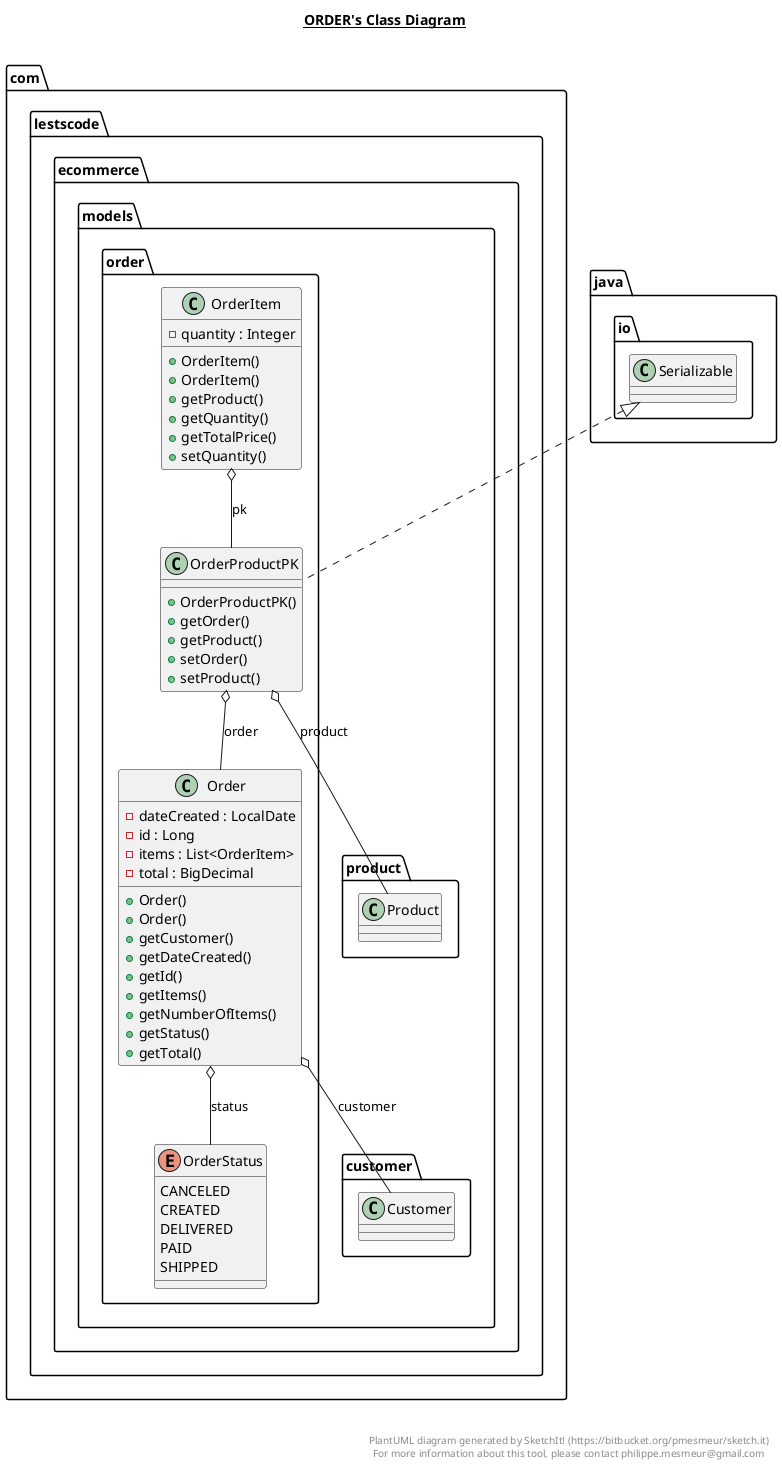 @startuml

title __ORDER's Class Diagram__\n

  namespace com.lestscode.ecommerce {
    namespace models {
      namespace order {
        class com.lestscode.ecommerce.models.order.Order {
            - dateCreated : LocalDate
            - id : Long
            - items : List<OrderItem>
            - total : BigDecimal
            + Order()
            + Order()
            + getCustomer()
            + getDateCreated()
            + getId()
            + getItems()
            + getNumberOfItems()
            + getStatus()
            + getTotal()
        }
      }
    }
  }
  

  namespace com.lestscode.ecommerce {
    namespace models {
      namespace order {
        class com.lestscode.ecommerce.models.order.OrderItem {
            - quantity : Integer
            + OrderItem()
            + OrderItem()
            + getProduct()
            + getQuantity()
            + getTotalPrice()
            + setQuantity()
        }
      }
    }
  }
  

  namespace com.lestscode.ecommerce {
    namespace models {
      namespace order {
        class com.lestscode.ecommerce.models.order.OrderProductPK {
            + OrderProductPK()
            + getOrder()
            + getProduct()
            + setOrder()
            + setProduct()
        }
      }
    }
  }
  

  namespace com.lestscode.ecommerce {
    namespace models {
      namespace order {
        enum OrderStatus {
          CANCELED
          CREATED
          DELIVERED
          PAID
          SHIPPED
        }
      }
    }
  }
  

  com.lestscode.ecommerce.models.order.Order o-- com.lestscode.ecommerce.models.customer.Customer : customer
  com.lestscode.ecommerce.models.order.Order o-- com.lestscode.ecommerce.models.order.OrderStatus : status
  com.lestscode.ecommerce.models.order.OrderItem o-- com.lestscode.ecommerce.models.order.OrderProductPK : pk
  com.lestscode.ecommerce.models.order.OrderProductPK .up.|> java.io.Serializable
  com.lestscode.ecommerce.models.order.OrderProductPK o-- com.lestscode.ecommerce.models.order.Order : order
  com.lestscode.ecommerce.models.order.OrderProductPK o-- com.lestscode.ecommerce.models.product.Product : product


right footer


PlantUML diagram generated by SketchIt! (https://bitbucket.org/pmesmeur/sketch.it)
For more information about this tool, please contact philippe.mesmeur@gmail.com
endfooter

@enduml
